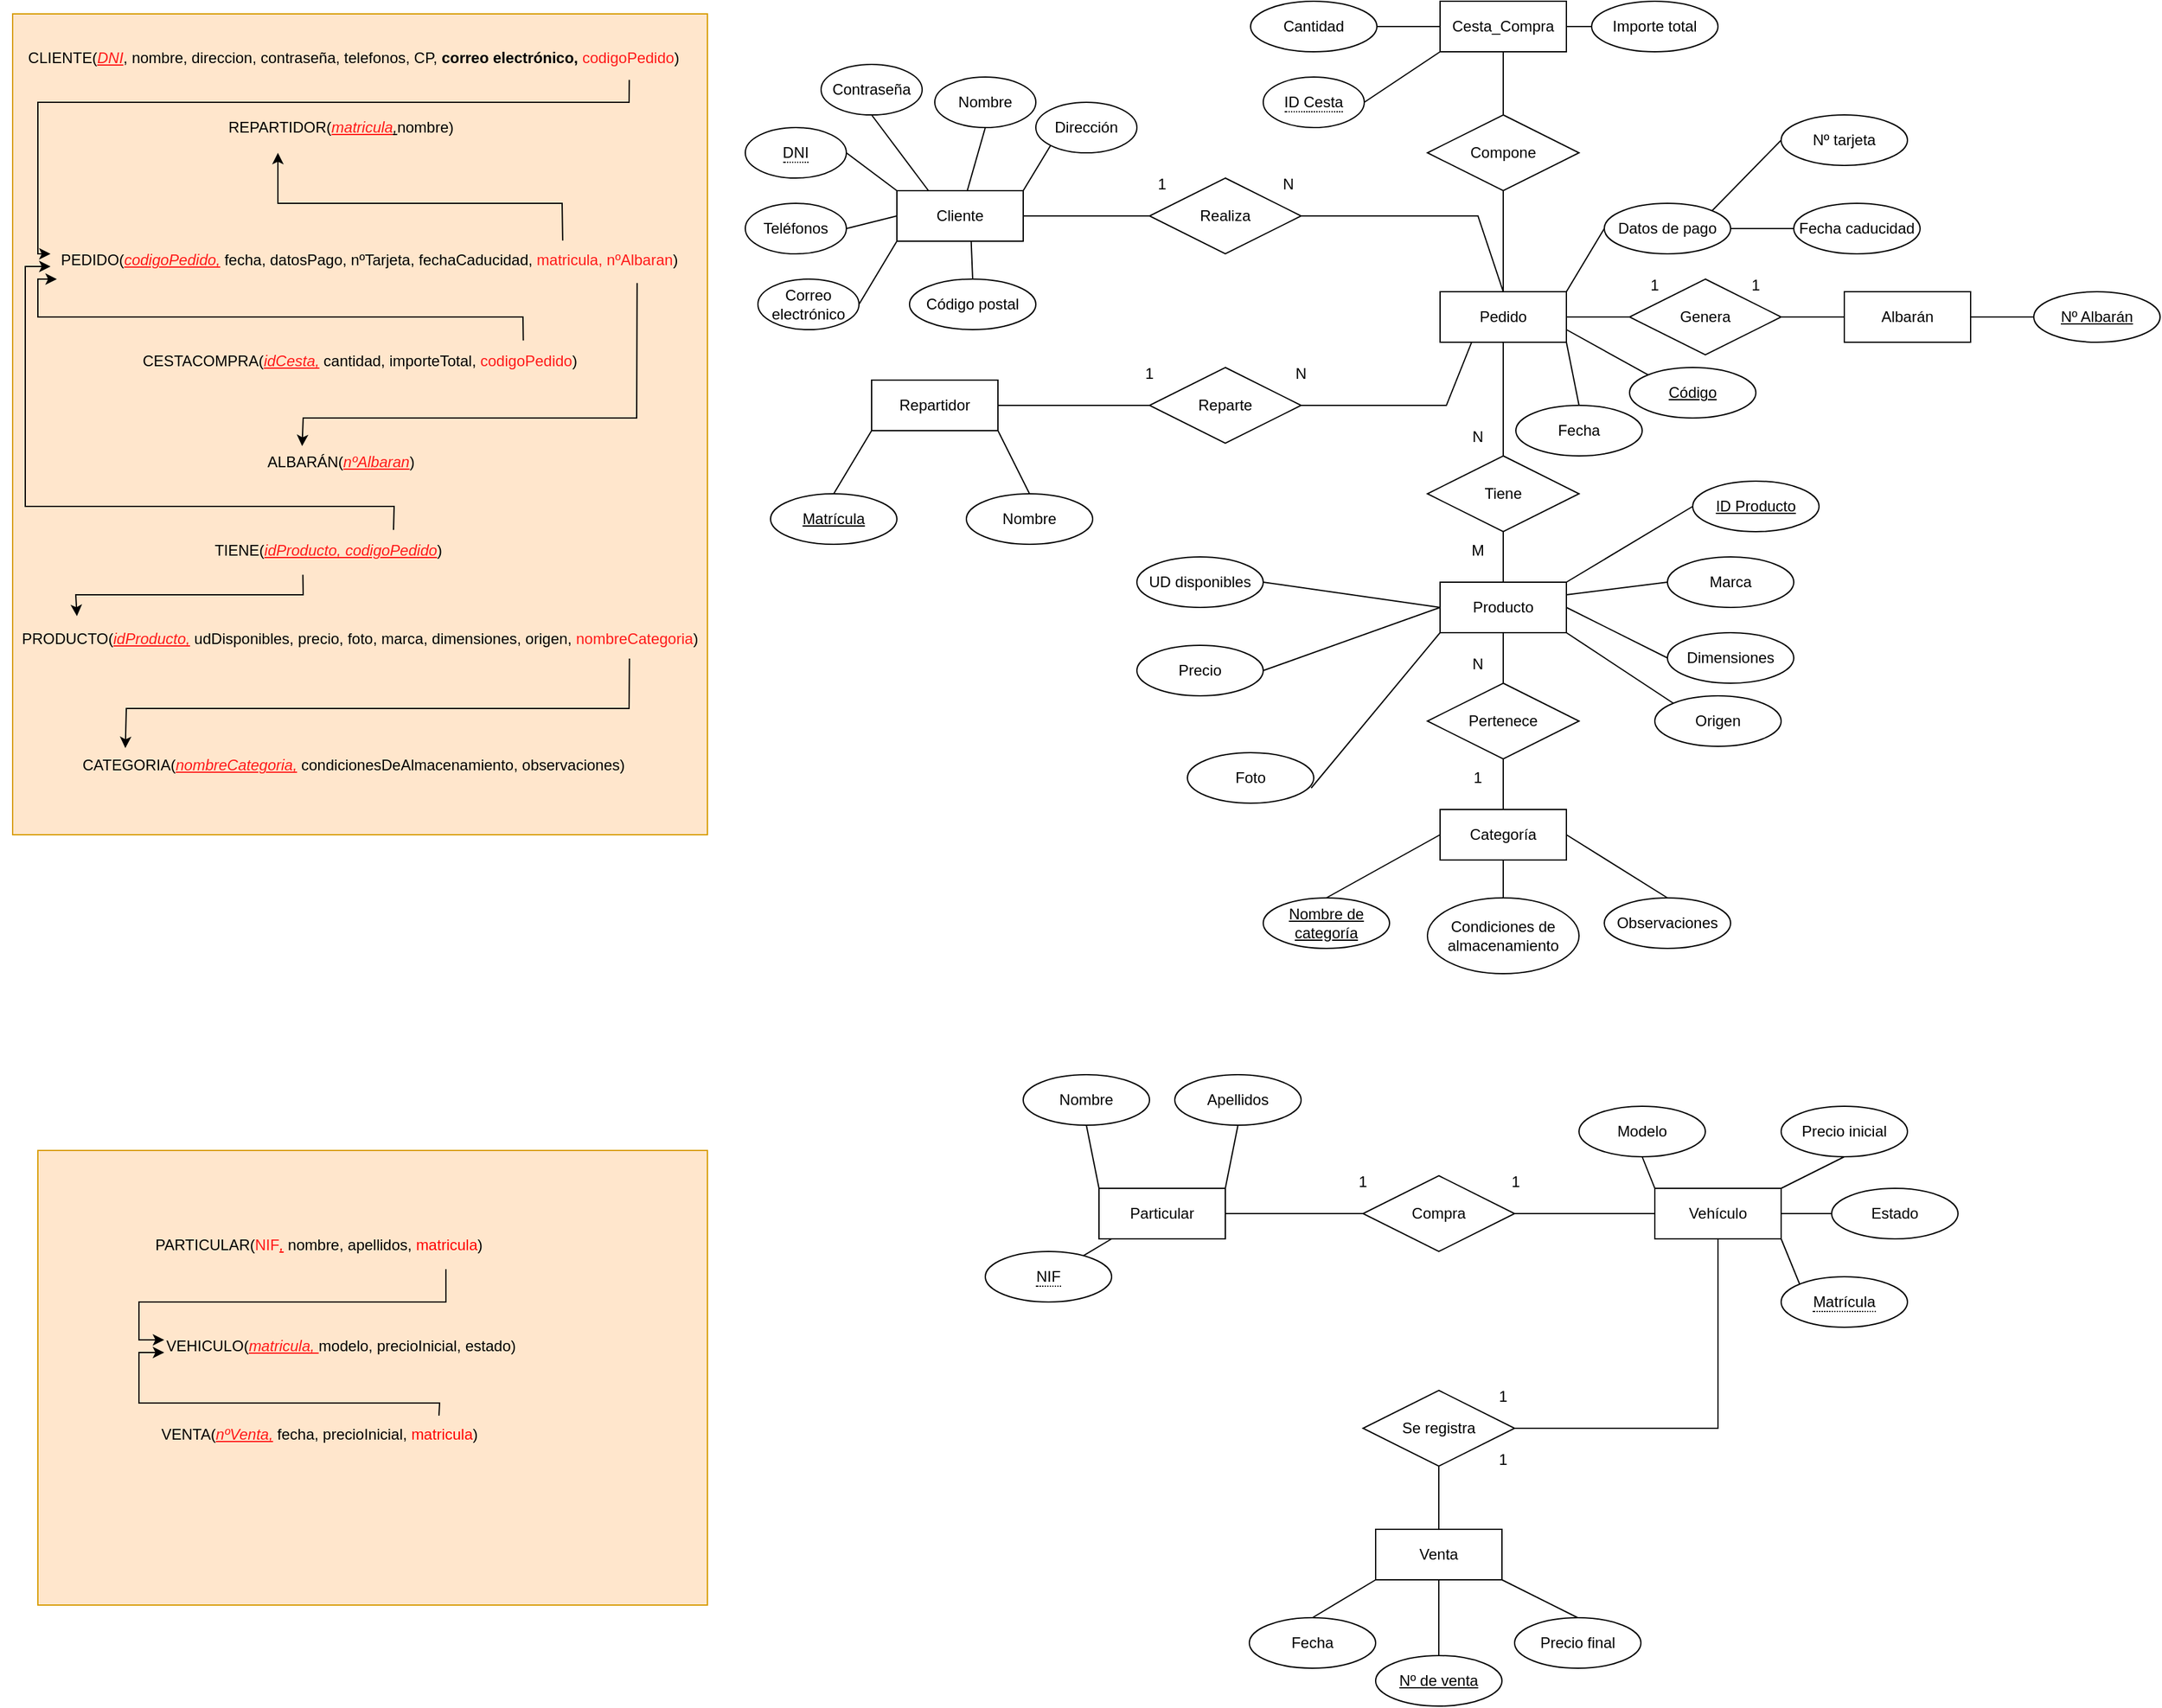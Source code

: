<mxfile version="22.1.2" type="device">
  <diagram name="Página-1" id="7usWD_eQFV6gSv72r84-">
    <mxGraphModel dx="2074" dy="1111" grid="1" gridSize="10" guides="1" tooltips="1" connect="1" arrows="1" fold="1" page="1" pageScale="1" pageWidth="827" pageHeight="1169" math="0" shadow="0">
      <root>
        <mxCell id="0" />
        <mxCell id="1" parent="0" />
        <mxCell id="N78fU7tPHUzp4ufX3KOT-1" value="" style="rounded=0;whiteSpace=wrap;html=1;fillColor=#ffe6cc;strokeColor=#d79b00;" parent="1" vertex="1">
          <mxGeometry x="30" y="20" width="550" height="650" as="geometry" />
        </mxCell>
        <mxCell id="N78fU7tPHUzp4ufX3KOT-2" value="CLIENTE(&lt;font color=&quot;#ff1919&quot;&gt;&lt;u&gt;&lt;i&gt;DNI&lt;/i&gt;&lt;/u&gt;&lt;/font&gt;, nombre, direccion, contraseña, telefonos, CP, &lt;b&gt;correo electrónico, &lt;/b&gt;&lt;font style=&quot;&quot; color=&quot;#ff1919&quot;&gt;codigoPedido&lt;/font&gt;)" style="text;html=1;strokeColor=none;fillColor=none;align=center;verticalAlign=middle;whiteSpace=wrap;rounded=0;" parent="1" vertex="1">
          <mxGeometry x="30" y="40" width="540" height="30" as="geometry" />
        </mxCell>
        <mxCell id="N78fU7tPHUzp4ufX3KOT-99" value="Cliente" style="whiteSpace=wrap;html=1;align=center;" parent="1" vertex="1">
          <mxGeometry x="730" y="160" width="100" height="40" as="geometry" />
        </mxCell>
        <mxCell id="N78fU7tPHUzp4ufX3KOT-100" value="Producto" style="whiteSpace=wrap;html=1;align=center;" parent="1" vertex="1">
          <mxGeometry x="1160" y="470" width="100" height="40" as="geometry" />
        </mxCell>
        <mxCell id="N78fU7tPHUzp4ufX3KOT-101" value="Categoría" style="whiteSpace=wrap;html=1;align=center;" parent="1" vertex="1">
          <mxGeometry x="1160" y="650" width="100" height="40" as="geometry" />
        </mxCell>
        <mxCell id="N78fU7tPHUzp4ufX3KOT-102" value="Pedido" style="whiteSpace=wrap;html=1;align=center;" parent="1" vertex="1">
          <mxGeometry x="1160" y="240" width="100" height="40" as="geometry" />
        </mxCell>
        <mxCell id="N78fU7tPHUzp4ufX3KOT-103" value="Repartidor" style="whiteSpace=wrap;html=1;align=center;" parent="1" vertex="1">
          <mxGeometry x="710" y="310" width="100" height="40" as="geometry" />
        </mxCell>
        <mxCell id="N78fU7tPHUzp4ufX3KOT-104" value="Albarán" style="whiteSpace=wrap;html=1;align=center;" parent="1" vertex="1">
          <mxGeometry x="1480" y="240" width="100" height="40" as="geometry" />
        </mxCell>
        <mxCell id="N78fU7tPHUzp4ufX3KOT-105" value="&lt;span style=&quot;border-bottom: 1px dotted&quot;&gt;DNI&lt;/span&gt;" style="ellipse;whiteSpace=wrap;html=1;align=center;" parent="1" vertex="1">
          <mxGeometry x="610" y="110" width="80" height="40" as="geometry" />
        </mxCell>
        <mxCell id="N78fU7tPHUzp4ufX3KOT-106" value="Nombre" style="ellipse;whiteSpace=wrap;html=1;align=center;" parent="1" vertex="1">
          <mxGeometry x="760" y="70" width="80" height="40" as="geometry" />
        </mxCell>
        <mxCell id="N78fU7tPHUzp4ufX3KOT-107" value="Dirección" style="ellipse;whiteSpace=wrap;html=1;align=center;" parent="1" vertex="1">
          <mxGeometry x="840" y="90" width="80" height="40" as="geometry" />
        </mxCell>
        <mxCell id="N78fU7tPHUzp4ufX3KOT-108" value="Teléfonos" style="ellipse;whiteSpace=wrap;html=1;align=center;" parent="1" vertex="1">
          <mxGeometry x="610" y="170" width="80" height="40" as="geometry" />
        </mxCell>
        <mxCell id="N78fU7tPHUzp4ufX3KOT-109" value="Correo electrónico" style="ellipse;whiteSpace=wrap;html=1;align=center;" parent="1" vertex="1">
          <mxGeometry x="620" y="230" width="80" height="40" as="geometry" />
        </mxCell>
        <mxCell id="N78fU7tPHUzp4ufX3KOT-110" value="Código postal" style="ellipse;whiteSpace=wrap;html=1;align=center;" parent="1" vertex="1">
          <mxGeometry x="740" y="230" width="100" height="40" as="geometry" />
        </mxCell>
        <mxCell id="N78fU7tPHUzp4ufX3KOT-111" value="Contraseña" style="ellipse;whiteSpace=wrap;html=1;align=center;" parent="1" vertex="1">
          <mxGeometry x="670" y="60" width="80" height="40" as="geometry" />
        </mxCell>
        <mxCell id="N78fU7tPHUzp4ufX3KOT-112" value="Realiza" style="shape=rhombus;perimeter=rhombusPerimeter;whiteSpace=wrap;html=1;align=center;" parent="1" vertex="1">
          <mxGeometry x="930" y="150" width="120" height="60" as="geometry" />
        </mxCell>
        <mxCell id="N78fU7tPHUzp4ufX3KOT-113" value="Tiene" style="shape=rhombus;perimeter=rhombusPerimeter;whiteSpace=wrap;html=1;align=center;" parent="1" vertex="1">
          <mxGeometry x="1150" y="370" width="120" height="60" as="geometry" />
        </mxCell>
        <mxCell id="N78fU7tPHUzp4ufX3KOT-114" value="Pertenece" style="shape=rhombus;perimeter=rhombusPerimeter;whiteSpace=wrap;html=1;align=center;" parent="1" vertex="1">
          <mxGeometry x="1150" y="550" width="120" height="60" as="geometry" />
        </mxCell>
        <mxCell id="N78fU7tPHUzp4ufX3KOT-115" value="Reparte" style="shape=rhombus;perimeter=rhombusPerimeter;whiteSpace=wrap;html=1;align=center;" parent="1" vertex="1">
          <mxGeometry x="930" y="300" width="120" height="60" as="geometry" />
        </mxCell>
        <mxCell id="N78fU7tPHUzp4ufX3KOT-116" value="Genera" style="shape=rhombus;perimeter=rhombusPerimeter;whiteSpace=wrap;html=1;align=center;" parent="1" vertex="1">
          <mxGeometry x="1310" y="230" width="120" height="60" as="geometry" />
        </mxCell>
        <mxCell id="N78fU7tPHUzp4ufX3KOT-117" value="" style="endArrow=none;html=1;rounded=0;entryX=1;entryY=0.5;entryDx=0;entryDy=0;exitX=0;exitY=0.5;exitDx=0;exitDy=0;" parent="1" source="N78fU7tPHUzp4ufX3KOT-112" target="N78fU7tPHUzp4ufX3KOT-99" edge="1">
          <mxGeometry width="50" height="50" relative="1" as="geometry">
            <mxPoint x="1150" y="370" as="sourcePoint" />
            <mxPoint x="1200" y="320" as="targetPoint" />
          </mxGeometry>
        </mxCell>
        <mxCell id="N78fU7tPHUzp4ufX3KOT-118" value="" style="endArrow=none;html=1;rounded=0;entryX=1;entryY=0.5;entryDx=0;entryDy=0;exitX=0.5;exitY=0;exitDx=0;exitDy=0;" parent="1" source="N78fU7tPHUzp4ufX3KOT-102" target="N78fU7tPHUzp4ufX3KOT-112" edge="1">
          <mxGeometry width="50" height="50" relative="1" as="geometry">
            <mxPoint x="1150" y="370" as="sourcePoint" />
            <mxPoint x="1200" y="320" as="targetPoint" />
            <Array as="points">
              <mxPoint x="1190" y="180" />
            </Array>
          </mxGeometry>
        </mxCell>
        <mxCell id="N78fU7tPHUzp4ufX3KOT-119" value="" style="endArrow=none;html=1;rounded=0;entryX=0.25;entryY=1;entryDx=0;entryDy=0;exitX=1;exitY=0.5;exitDx=0;exitDy=0;" parent="1" source="N78fU7tPHUzp4ufX3KOT-115" target="N78fU7tPHUzp4ufX3KOT-102" edge="1">
          <mxGeometry width="50" height="50" relative="1" as="geometry">
            <mxPoint x="1150" y="370" as="sourcePoint" />
            <mxPoint x="1200" y="320" as="targetPoint" />
            <Array as="points">
              <mxPoint x="1165" y="330" />
            </Array>
          </mxGeometry>
        </mxCell>
        <mxCell id="N78fU7tPHUzp4ufX3KOT-120" value="" style="endArrow=none;html=1;rounded=0;entryX=1;entryY=0.5;entryDx=0;entryDy=0;exitX=0;exitY=0.5;exitDx=0;exitDy=0;" parent="1" source="N78fU7tPHUzp4ufX3KOT-115" target="N78fU7tPHUzp4ufX3KOT-103" edge="1">
          <mxGeometry width="50" height="50" relative="1" as="geometry">
            <mxPoint x="1060" y="370" as="sourcePoint" />
            <mxPoint x="1110" y="320" as="targetPoint" />
          </mxGeometry>
        </mxCell>
        <mxCell id="N78fU7tPHUzp4ufX3KOT-121" value="" style="endArrow=none;html=1;rounded=0;exitX=0.5;exitY=0;exitDx=0;exitDy=0;" parent="1" source="N78fU7tPHUzp4ufX3KOT-113" edge="1">
          <mxGeometry width="50" height="50" relative="1" as="geometry">
            <mxPoint x="1060" y="370" as="sourcePoint" />
            <mxPoint x="1210" y="280" as="targetPoint" />
          </mxGeometry>
        </mxCell>
        <mxCell id="N78fU7tPHUzp4ufX3KOT-122" value="" style="endArrow=none;html=1;rounded=0;entryX=0.5;entryY=1;entryDx=0;entryDy=0;exitX=0.5;exitY=0;exitDx=0;exitDy=0;" parent="1" source="N78fU7tPHUzp4ufX3KOT-100" target="N78fU7tPHUzp4ufX3KOT-113" edge="1">
          <mxGeometry width="50" height="50" relative="1" as="geometry">
            <mxPoint x="1060" y="450" as="sourcePoint" />
            <mxPoint x="1110" y="400" as="targetPoint" />
          </mxGeometry>
        </mxCell>
        <mxCell id="N78fU7tPHUzp4ufX3KOT-123" value="" style="endArrow=none;html=1;rounded=0;entryX=0.5;entryY=1;entryDx=0;entryDy=0;exitX=0.5;exitY=0;exitDx=0;exitDy=0;" parent="1" source="N78fU7tPHUzp4ufX3KOT-114" target="N78fU7tPHUzp4ufX3KOT-100" edge="1">
          <mxGeometry width="50" height="50" relative="1" as="geometry">
            <mxPoint x="1060" y="450" as="sourcePoint" />
            <mxPoint x="1110" y="400" as="targetPoint" />
          </mxGeometry>
        </mxCell>
        <mxCell id="N78fU7tPHUzp4ufX3KOT-124" value="" style="endArrow=none;html=1;rounded=0;entryX=0.5;entryY=1;entryDx=0;entryDy=0;exitX=0.5;exitY=0;exitDx=0;exitDy=0;" parent="1" source="N78fU7tPHUzp4ufX3KOT-101" target="N78fU7tPHUzp4ufX3KOT-114" edge="1">
          <mxGeometry width="50" height="50" relative="1" as="geometry">
            <mxPoint x="1060" y="450" as="sourcePoint" />
            <mxPoint x="1110" y="400" as="targetPoint" />
          </mxGeometry>
        </mxCell>
        <mxCell id="N78fU7tPHUzp4ufX3KOT-125" value="" style="endArrow=none;html=1;rounded=0;entryX=1;entryY=0.5;entryDx=0;entryDy=0;exitX=0;exitY=0.5;exitDx=0;exitDy=0;" parent="1" source="N78fU7tPHUzp4ufX3KOT-116" target="N78fU7tPHUzp4ufX3KOT-102" edge="1">
          <mxGeometry width="50" height="50" relative="1" as="geometry">
            <mxPoint x="1060" y="370" as="sourcePoint" />
            <mxPoint x="1110" y="320" as="targetPoint" />
          </mxGeometry>
        </mxCell>
        <mxCell id="N78fU7tPHUzp4ufX3KOT-126" value="" style="endArrow=none;html=1;rounded=0;entryX=1;entryY=0.5;entryDx=0;entryDy=0;" parent="1" source="N78fU7tPHUzp4ufX3KOT-104" target="N78fU7tPHUzp4ufX3KOT-116" edge="1">
          <mxGeometry width="50" height="50" relative="1" as="geometry">
            <mxPoint x="1060" y="370" as="sourcePoint" />
            <mxPoint x="1110" y="320" as="targetPoint" />
          </mxGeometry>
        </mxCell>
        <mxCell id="N78fU7tPHUzp4ufX3KOT-127" value="" style="endArrow=none;html=1;rounded=0;entryX=0.5;entryY=1;entryDx=0;entryDy=0;exitX=0.25;exitY=0;exitDx=0;exitDy=0;" parent="1" source="N78fU7tPHUzp4ufX3KOT-99" target="N78fU7tPHUzp4ufX3KOT-111" edge="1">
          <mxGeometry width="50" height="50" relative="1" as="geometry">
            <mxPoint x="1060" y="290" as="sourcePoint" />
            <mxPoint x="1110" y="240" as="targetPoint" />
          </mxGeometry>
        </mxCell>
        <mxCell id="N78fU7tPHUzp4ufX3KOT-128" value="" style="endArrow=none;html=1;rounded=0;entryX=0.5;entryY=1;entryDx=0;entryDy=0;" parent="1" source="N78fU7tPHUzp4ufX3KOT-99" target="N78fU7tPHUzp4ufX3KOT-106" edge="1">
          <mxGeometry width="50" height="50" relative="1" as="geometry">
            <mxPoint x="1060" y="370" as="sourcePoint" />
            <mxPoint x="1110" y="320" as="targetPoint" />
          </mxGeometry>
        </mxCell>
        <mxCell id="N78fU7tPHUzp4ufX3KOT-129" value="" style="endArrow=none;html=1;rounded=0;entryX=0;entryY=1;entryDx=0;entryDy=0;exitX=1;exitY=0;exitDx=0;exitDy=0;" parent="1" source="N78fU7tPHUzp4ufX3KOT-99" target="N78fU7tPHUzp4ufX3KOT-107" edge="1">
          <mxGeometry width="50" height="50" relative="1" as="geometry">
            <mxPoint x="1060" y="370" as="sourcePoint" />
            <mxPoint x="1110" y="320" as="targetPoint" />
          </mxGeometry>
        </mxCell>
        <mxCell id="N78fU7tPHUzp4ufX3KOT-130" value="" style="endArrow=none;html=1;rounded=0;entryX=1;entryY=0.5;entryDx=0;entryDy=0;exitX=0;exitY=0;exitDx=0;exitDy=0;" parent="1" source="N78fU7tPHUzp4ufX3KOT-99" target="N78fU7tPHUzp4ufX3KOT-105" edge="1">
          <mxGeometry width="50" height="50" relative="1" as="geometry">
            <mxPoint x="1060" y="370" as="sourcePoint" />
            <mxPoint x="1110" y="320" as="targetPoint" />
          </mxGeometry>
        </mxCell>
        <mxCell id="N78fU7tPHUzp4ufX3KOT-131" value="" style="endArrow=none;html=1;rounded=0;entryX=1;entryY=0.5;entryDx=0;entryDy=0;exitX=0;exitY=0.5;exitDx=0;exitDy=0;" parent="1" source="N78fU7tPHUzp4ufX3KOT-99" target="N78fU7tPHUzp4ufX3KOT-108" edge="1">
          <mxGeometry width="50" height="50" relative="1" as="geometry">
            <mxPoint x="1060" y="370" as="sourcePoint" />
            <mxPoint x="1110" y="320" as="targetPoint" />
          </mxGeometry>
        </mxCell>
        <mxCell id="N78fU7tPHUzp4ufX3KOT-132" value="" style="endArrow=none;html=1;rounded=0;entryX=1;entryY=0.5;entryDx=0;entryDy=0;exitX=0;exitY=1;exitDx=0;exitDy=0;" parent="1" source="N78fU7tPHUzp4ufX3KOT-99" target="N78fU7tPHUzp4ufX3KOT-109" edge="1">
          <mxGeometry width="50" height="50" relative="1" as="geometry">
            <mxPoint x="1060" y="370" as="sourcePoint" />
            <mxPoint x="1110" y="320" as="targetPoint" />
          </mxGeometry>
        </mxCell>
        <mxCell id="N78fU7tPHUzp4ufX3KOT-133" value="" style="endArrow=none;html=1;rounded=0;entryX=0.588;entryY=0.99;entryDx=0;entryDy=0;entryPerimeter=0;exitX=0.5;exitY=0;exitDx=0;exitDy=0;" parent="1" source="N78fU7tPHUzp4ufX3KOT-110" target="N78fU7tPHUzp4ufX3KOT-99" edge="1">
          <mxGeometry width="50" height="50" relative="1" as="geometry">
            <mxPoint x="1060" y="370" as="sourcePoint" />
            <mxPoint x="1110" y="320" as="targetPoint" />
          </mxGeometry>
        </mxCell>
        <mxCell id="N78fU7tPHUzp4ufX3KOT-134" value="Nombre de categoría" style="ellipse;whiteSpace=wrap;html=1;align=center;fontStyle=4;" parent="1" vertex="1">
          <mxGeometry x="1020" y="720" width="100" height="40" as="geometry" />
        </mxCell>
        <mxCell id="N78fU7tPHUzp4ufX3KOT-135" value="Condiciones de almacenamiento" style="ellipse;whiteSpace=wrap;html=1;align=center;" parent="1" vertex="1">
          <mxGeometry x="1150" y="720" width="120" height="60" as="geometry" />
        </mxCell>
        <mxCell id="N78fU7tPHUzp4ufX3KOT-136" value="Observaciones" style="ellipse;whiteSpace=wrap;html=1;align=center;" parent="1" vertex="1">
          <mxGeometry x="1290" y="720" width="100" height="40" as="geometry" />
        </mxCell>
        <mxCell id="N78fU7tPHUzp4ufX3KOT-137" value="ID Producto" style="ellipse;whiteSpace=wrap;html=1;align=center;fontStyle=4;" parent="1" vertex="1">
          <mxGeometry x="1360" y="390" width="100" height="40" as="geometry" />
        </mxCell>
        <mxCell id="N78fU7tPHUzp4ufX3KOT-138" value="Marca" style="ellipse;whiteSpace=wrap;html=1;align=center;" parent="1" vertex="1">
          <mxGeometry x="1340" y="450" width="100" height="40" as="geometry" />
        </mxCell>
        <mxCell id="N78fU7tPHUzp4ufX3KOT-139" value="UD disponibles" style="ellipse;whiteSpace=wrap;html=1;align=center;" parent="1" vertex="1">
          <mxGeometry x="920" y="450" width="100" height="40" as="geometry" />
        </mxCell>
        <mxCell id="N78fU7tPHUzp4ufX3KOT-140" value="Foto" style="ellipse;whiteSpace=wrap;html=1;align=center;" parent="1" vertex="1">
          <mxGeometry x="960" y="605" width="100" height="40" as="geometry" />
        </mxCell>
        <mxCell id="N78fU7tPHUzp4ufX3KOT-141" value="Precio" style="ellipse;whiteSpace=wrap;html=1;align=center;" parent="1" vertex="1">
          <mxGeometry x="920" y="520" width="100" height="40" as="geometry" />
        </mxCell>
        <mxCell id="N78fU7tPHUzp4ufX3KOT-142" value="Dimensiones" style="ellipse;whiteSpace=wrap;html=1;align=center;" parent="1" vertex="1">
          <mxGeometry x="1340" y="510" width="100" height="40" as="geometry" />
        </mxCell>
        <mxCell id="N78fU7tPHUzp4ufX3KOT-143" value="Origen" style="ellipse;whiteSpace=wrap;html=1;align=center;" parent="1" vertex="1">
          <mxGeometry x="1330" y="560" width="100" height="40" as="geometry" />
        </mxCell>
        <mxCell id="N78fU7tPHUzp4ufX3KOT-144" value="" style="endArrow=none;html=1;rounded=0;entryX=1;entryY=0.5;entryDx=0;entryDy=0;exitX=0;exitY=0.5;exitDx=0;exitDy=0;" parent="1" source="N78fU7tPHUzp4ufX3KOT-100" target="N78fU7tPHUzp4ufX3KOT-139" edge="1">
          <mxGeometry width="50" height="50" relative="1" as="geometry">
            <mxPoint x="1060" y="490" as="sourcePoint" />
            <mxPoint x="1110" y="440" as="targetPoint" />
          </mxGeometry>
        </mxCell>
        <mxCell id="N78fU7tPHUzp4ufX3KOT-145" value="" style="endArrow=none;html=1;rounded=0;entryX=1;entryY=0.5;entryDx=0;entryDy=0;exitX=0;exitY=0.5;exitDx=0;exitDy=0;" parent="1" source="N78fU7tPHUzp4ufX3KOT-100" target="N78fU7tPHUzp4ufX3KOT-141" edge="1">
          <mxGeometry width="50" height="50" relative="1" as="geometry">
            <mxPoint x="1060" y="490" as="sourcePoint" />
            <mxPoint x="1110" y="440" as="targetPoint" />
          </mxGeometry>
        </mxCell>
        <mxCell id="N78fU7tPHUzp4ufX3KOT-146" value="" style="endArrow=none;html=1;rounded=0;entryX=0.98;entryY=0.7;entryDx=0;entryDy=0;entryPerimeter=0;exitX=0;exitY=1;exitDx=0;exitDy=0;" parent="1" source="N78fU7tPHUzp4ufX3KOT-100" target="N78fU7tPHUzp4ufX3KOT-140" edge="1">
          <mxGeometry width="50" height="50" relative="1" as="geometry">
            <mxPoint x="1060" y="490" as="sourcePoint" />
            <mxPoint x="1110" y="440" as="targetPoint" />
          </mxGeometry>
        </mxCell>
        <mxCell id="N78fU7tPHUzp4ufX3KOT-147" value="" style="endArrow=none;html=1;rounded=0;entryX=0;entryY=0.5;entryDx=0;entryDy=0;exitX=1;exitY=0;exitDx=0;exitDy=0;" parent="1" source="N78fU7tPHUzp4ufX3KOT-100" target="N78fU7tPHUzp4ufX3KOT-137" edge="1">
          <mxGeometry width="50" height="50" relative="1" as="geometry">
            <mxPoint x="1060" y="490" as="sourcePoint" />
            <mxPoint x="1110" y="440" as="targetPoint" />
          </mxGeometry>
        </mxCell>
        <mxCell id="N78fU7tPHUzp4ufX3KOT-148" value="" style="endArrow=none;html=1;rounded=0;entryX=0;entryY=0.5;entryDx=0;entryDy=0;exitX=1;exitY=0.25;exitDx=0;exitDy=0;" parent="1" source="N78fU7tPHUzp4ufX3KOT-100" target="N78fU7tPHUzp4ufX3KOT-138" edge="1">
          <mxGeometry width="50" height="50" relative="1" as="geometry">
            <mxPoint x="1060" y="490" as="sourcePoint" />
            <mxPoint x="1110" y="440" as="targetPoint" />
          </mxGeometry>
        </mxCell>
        <mxCell id="N78fU7tPHUzp4ufX3KOT-149" value="" style="endArrow=none;html=1;rounded=0;entryX=0;entryY=0.5;entryDx=0;entryDy=0;exitX=1;exitY=0.5;exitDx=0;exitDy=0;" parent="1" source="N78fU7tPHUzp4ufX3KOT-100" target="N78fU7tPHUzp4ufX3KOT-142" edge="1">
          <mxGeometry width="50" height="50" relative="1" as="geometry">
            <mxPoint x="1060" y="490" as="sourcePoint" />
            <mxPoint x="1110" y="440" as="targetPoint" />
          </mxGeometry>
        </mxCell>
        <mxCell id="N78fU7tPHUzp4ufX3KOT-150" value="" style="endArrow=none;html=1;rounded=0;entryX=0;entryY=0;entryDx=0;entryDy=0;exitX=1;exitY=1;exitDx=0;exitDy=0;" parent="1" source="N78fU7tPHUzp4ufX3KOT-100" target="N78fU7tPHUzp4ufX3KOT-143" edge="1">
          <mxGeometry width="50" height="50" relative="1" as="geometry">
            <mxPoint x="1060" y="490" as="sourcePoint" />
            <mxPoint x="1110" y="440" as="targetPoint" />
          </mxGeometry>
        </mxCell>
        <mxCell id="N78fU7tPHUzp4ufX3KOT-151" value="" style="endArrow=none;html=1;rounded=0;entryX=0;entryY=0.5;entryDx=0;entryDy=0;exitX=0.5;exitY=0;exitDx=0;exitDy=0;" parent="1" source="N78fU7tPHUzp4ufX3KOT-134" target="N78fU7tPHUzp4ufX3KOT-101" edge="1">
          <mxGeometry width="50" height="50" relative="1" as="geometry">
            <mxPoint x="1060" y="490" as="sourcePoint" />
            <mxPoint x="1110" y="440" as="targetPoint" />
          </mxGeometry>
        </mxCell>
        <mxCell id="N78fU7tPHUzp4ufX3KOT-152" value="" style="endArrow=none;html=1;rounded=0;entryX=0.5;entryY=1;entryDx=0;entryDy=0;" parent="1" source="N78fU7tPHUzp4ufX3KOT-135" target="N78fU7tPHUzp4ufX3KOT-101" edge="1">
          <mxGeometry width="50" height="50" relative="1" as="geometry">
            <mxPoint x="1060" y="490" as="sourcePoint" />
            <mxPoint x="1110" y="440" as="targetPoint" />
          </mxGeometry>
        </mxCell>
        <mxCell id="N78fU7tPHUzp4ufX3KOT-153" value="" style="endArrow=none;html=1;rounded=0;entryX=1;entryY=0.5;entryDx=0;entryDy=0;exitX=0.5;exitY=0;exitDx=0;exitDy=0;" parent="1" source="N78fU7tPHUzp4ufX3KOT-136" target="N78fU7tPHUzp4ufX3KOT-101" edge="1">
          <mxGeometry width="50" height="50" relative="1" as="geometry">
            <mxPoint x="1060" y="490" as="sourcePoint" />
            <mxPoint x="1110" y="440" as="targetPoint" />
          </mxGeometry>
        </mxCell>
        <mxCell id="N78fU7tPHUzp4ufX3KOT-154" value="Fecha" style="ellipse;whiteSpace=wrap;html=1;align=center;" parent="1" vertex="1">
          <mxGeometry x="1220" y="330" width="100" height="40" as="geometry" />
        </mxCell>
        <mxCell id="N78fU7tPHUzp4ufX3KOT-155" value="Nº tarjeta" style="ellipse;whiteSpace=wrap;html=1;align=center;" parent="1" vertex="1">
          <mxGeometry x="1430" y="100" width="100" height="40" as="geometry" />
        </mxCell>
        <mxCell id="N78fU7tPHUzp4ufX3KOT-156" value="Datos de pago" style="ellipse;whiteSpace=wrap;html=1;align=center;" parent="1" vertex="1">
          <mxGeometry x="1290" y="170" width="100" height="40" as="geometry" />
        </mxCell>
        <mxCell id="N78fU7tPHUzp4ufX3KOT-157" value="Fecha caducidad" style="ellipse;whiteSpace=wrap;html=1;align=center;" parent="1" vertex="1">
          <mxGeometry x="1440" y="170" width="100" height="40" as="geometry" />
        </mxCell>
        <mxCell id="N78fU7tPHUzp4ufX3KOT-158" value="" style="endArrow=none;html=1;rounded=0;entryX=1;entryY=0;entryDx=0;entryDy=0;exitX=0;exitY=0.5;exitDx=0;exitDy=0;" parent="1" source="N78fU7tPHUzp4ufX3KOT-156" target="N78fU7tPHUzp4ufX3KOT-102" edge="1">
          <mxGeometry width="50" height="50" relative="1" as="geometry">
            <mxPoint x="1060" y="490" as="sourcePoint" />
            <mxPoint x="1110" y="440" as="targetPoint" />
          </mxGeometry>
        </mxCell>
        <mxCell id="N78fU7tPHUzp4ufX3KOT-159" value="" style="endArrow=none;html=1;rounded=0;entryX=1;entryY=0;entryDx=0;entryDy=0;exitX=0;exitY=0.5;exitDx=0;exitDy=0;" parent="1" source="N78fU7tPHUzp4ufX3KOT-155" target="N78fU7tPHUzp4ufX3KOT-156" edge="1">
          <mxGeometry width="50" height="50" relative="1" as="geometry">
            <mxPoint x="1060" y="490" as="sourcePoint" />
            <mxPoint x="1110" y="440" as="targetPoint" />
          </mxGeometry>
        </mxCell>
        <mxCell id="N78fU7tPHUzp4ufX3KOT-160" value="" style="endArrow=none;html=1;rounded=0;entryX=1;entryY=0.5;entryDx=0;entryDy=0;exitX=0;exitY=0.5;exitDx=0;exitDy=0;" parent="1" source="N78fU7tPHUzp4ufX3KOT-157" target="N78fU7tPHUzp4ufX3KOT-156" edge="1">
          <mxGeometry width="50" height="50" relative="1" as="geometry">
            <mxPoint x="1060" y="490" as="sourcePoint" />
            <mxPoint x="1110" y="440" as="targetPoint" />
          </mxGeometry>
        </mxCell>
        <mxCell id="N78fU7tPHUzp4ufX3KOT-161" value="" style="endArrow=none;html=1;rounded=0;entryX=1;entryY=1;entryDx=0;entryDy=0;exitX=0.5;exitY=0;exitDx=0;exitDy=0;" parent="1" source="N78fU7tPHUzp4ufX3KOT-154" target="N78fU7tPHUzp4ufX3KOT-102" edge="1">
          <mxGeometry width="50" height="50" relative="1" as="geometry">
            <mxPoint x="1060" y="490" as="sourcePoint" />
            <mxPoint x="1110" y="440" as="targetPoint" />
          </mxGeometry>
        </mxCell>
        <mxCell id="N78fU7tPHUzp4ufX3KOT-162" value="Código" style="ellipse;whiteSpace=wrap;html=1;align=center;fontStyle=4;" parent="1" vertex="1">
          <mxGeometry x="1310" y="300" width="100" height="40" as="geometry" />
        </mxCell>
        <mxCell id="N78fU7tPHUzp4ufX3KOT-163" value="" style="endArrow=none;html=1;rounded=0;exitX=0;exitY=0;exitDx=0;exitDy=0;entryX=1;entryY=0.75;entryDx=0;entryDy=0;" parent="1" source="N78fU7tPHUzp4ufX3KOT-162" target="N78fU7tPHUzp4ufX3KOT-102" edge="1">
          <mxGeometry width="50" height="50" relative="1" as="geometry">
            <mxPoint x="1060" y="490" as="sourcePoint" />
            <mxPoint x="1190" y="230" as="targetPoint" />
          </mxGeometry>
        </mxCell>
        <mxCell id="N78fU7tPHUzp4ufX3KOT-164" value="Nº Albarán" style="ellipse;whiteSpace=wrap;html=1;align=center;fontStyle=4;" parent="1" vertex="1">
          <mxGeometry x="1630" y="240" width="100" height="40" as="geometry" />
        </mxCell>
        <mxCell id="N78fU7tPHUzp4ufX3KOT-165" value="" style="endArrow=none;html=1;rounded=0;entryX=1;entryY=0.5;entryDx=0;entryDy=0;exitX=0;exitY=0.5;exitDx=0;exitDy=0;" parent="1" source="N78fU7tPHUzp4ufX3KOT-164" target="N78fU7tPHUzp4ufX3KOT-104" edge="1">
          <mxGeometry width="50" height="50" relative="1" as="geometry">
            <mxPoint x="1060" y="490" as="sourcePoint" />
            <mxPoint x="1110" y="440" as="targetPoint" />
          </mxGeometry>
        </mxCell>
        <mxCell id="N78fU7tPHUzp4ufX3KOT-166" value="Matrícula" style="ellipse;whiteSpace=wrap;html=1;align=center;fontStyle=4;" parent="1" vertex="1">
          <mxGeometry x="630" y="400" width="100" height="40" as="geometry" />
        </mxCell>
        <mxCell id="N78fU7tPHUzp4ufX3KOT-167" value="Nombre" style="ellipse;whiteSpace=wrap;html=1;align=center;" parent="1" vertex="1">
          <mxGeometry x="785" y="400" width="100" height="40" as="geometry" />
        </mxCell>
        <mxCell id="N78fU7tPHUzp4ufX3KOT-168" value="" style="endArrow=none;html=1;rounded=0;entryX=0;entryY=1;entryDx=0;entryDy=0;exitX=0.5;exitY=0;exitDx=0;exitDy=0;" parent="1" source="N78fU7tPHUzp4ufX3KOT-166" target="N78fU7tPHUzp4ufX3KOT-103" edge="1">
          <mxGeometry width="50" height="50" relative="1" as="geometry">
            <mxPoint x="1060" y="490" as="sourcePoint" />
            <mxPoint x="1110" y="440" as="targetPoint" />
          </mxGeometry>
        </mxCell>
        <mxCell id="N78fU7tPHUzp4ufX3KOT-169" value="" style="endArrow=none;html=1;rounded=0;entryX=1;entryY=1;entryDx=0;entryDy=0;exitX=0.5;exitY=0;exitDx=0;exitDy=0;" parent="1" source="N78fU7tPHUzp4ufX3KOT-167" target="N78fU7tPHUzp4ufX3KOT-103" edge="1">
          <mxGeometry width="50" height="50" relative="1" as="geometry">
            <mxPoint x="1060" y="490" as="sourcePoint" />
            <mxPoint x="1110" y="440" as="targetPoint" />
          </mxGeometry>
        </mxCell>
        <mxCell id="N78fU7tPHUzp4ufX3KOT-170" value="1" style="text;html=1;strokeColor=none;fillColor=none;align=center;verticalAlign=middle;whiteSpace=wrap;rounded=0;" parent="1" vertex="1">
          <mxGeometry x="910" y="140" width="60" height="30" as="geometry" />
        </mxCell>
        <mxCell id="N78fU7tPHUzp4ufX3KOT-171" value="N" style="text;html=1;strokeColor=none;fillColor=none;align=center;verticalAlign=middle;whiteSpace=wrap;rounded=0;" parent="1" vertex="1">
          <mxGeometry x="1010" y="140" width="60" height="30" as="geometry" />
        </mxCell>
        <mxCell id="N78fU7tPHUzp4ufX3KOT-172" value="1" style="text;html=1;strokeColor=none;fillColor=none;align=center;verticalAlign=middle;whiteSpace=wrap;rounded=0;" parent="1" vertex="1">
          <mxGeometry x="900" y="290" width="60" height="30" as="geometry" />
        </mxCell>
        <mxCell id="N78fU7tPHUzp4ufX3KOT-173" value="N" style="text;html=1;strokeColor=none;fillColor=none;align=center;verticalAlign=middle;whiteSpace=wrap;rounded=0;" parent="1" vertex="1">
          <mxGeometry x="1020" y="290" width="60" height="30" as="geometry" />
        </mxCell>
        <mxCell id="N78fU7tPHUzp4ufX3KOT-174" value="N" style="text;html=1;strokeColor=none;fillColor=none;align=center;verticalAlign=middle;whiteSpace=wrap;rounded=0;" parent="1" vertex="1">
          <mxGeometry x="1160" y="340" width="60" height="30" as="geometry" />
        </mxCell>
        <mxCell id="N78fU7tPHUzp4ufX3KOT-175" value="M" style="text;html=1;strokeColor=none;fillColor=none;align=center;verticalAlign=middle;whiteSpace=wrap;rounded=0;" parent="1" vertex="1">
          <mxGeometry x="1160" y="430" width="60" height="30" as="geometry" />
        </mxCell>
        <mxCell id="N78fU7tPHUzp4ufX3KOT-176" value="1" style="text;html=1;strokeColor=none;fillColor=none;align=center;verticalAlign=middle;whiteSpace=wrap;rounded=0;" parent="1" vertex="1">
          <mxGeometry x="1160" y="610" width="60" height="30" as="geometry" />
        </mxCell>
        <mxCell id="N78fU7tPHUzp4ufX3KOT-177" value="N" style="text;html=1;strokeColor=none;fillColor=none;align=center;verticalAlign=middle;whiteSpace=wrap;rounded=0;" parent="1" vertex="1">
          <mxGeometry x="1160" y="520" width="60" height="30" as="geometry" />
        </mxCell>
        <mxCell id="N78fU7tPHUzp4ufX3KOT-178" value="1" style="text;html=1;strokeColor=none;fillColor=none;align=center;verticalAlign=middle;whiteSpace=wrap;rounded=0;" parent="1" vertex="1">
          <mxGeometry x="1300" y="220" width="60" height="30" as="geometry" />
        </mxCell>
        <mxCell id="N78fU7tPHUzp4ufX3KOT-179" value="1" style="text;html=1;strokeColor=none;fillColor=none;align=center;verticalAlign=middle;whiteSpace=wrap;rounded=0;" parent="1" vertex="1">
          <mxGeometry x="1380" y="220" width="60" height="30" as="geometry" />
        </mxCell>
        <mxCell id="N78fU7tPHUzp4ufX3KOT-180" value="" style="endArrow=none;html=1;rounded=0;" parent="1" source="N78fU7tPHUzp4ufX3KOT-102" edge="1">
          <mxGeometry width="50" height="50" relative="1" as="geometry">
            <mxPoint x="1220" y="200" as="sourcePoint" />
            <mxPoint x="1210" y="160" as="targetPoint" />
          </mxGeometry>
        </mxCell>
        <mxCell id="N78fU7tPHUzp4ufX3KOT-181" value="Compone" style="shape=rhombus;perimeter=rhombusPerimeter;whiteSpace=wrap;html=1;align=center;" parent="1" vertex="1">
          <mxGeometry x="1150" y="100" width="120" height="60" as="geometry" />
        </mxCell>
        <mxCell id="N78fU7tPHUzp4ufX3KOT-182" value="Cesta_Compra" style="whiteSpace=wrap;html=1;align=center;" parent="1" vertex="1">
          <mxGeometry x="1160" y="10" width="100" height="40" as="geometry" />
        </mxCell>
        <mxCell id="N78fU7tPHUzp4ufX3KOT-183" value="" style="endArrow=none;html=1;rounded=0;" parent="1" target="N78fU7tPHUzp4ufX3KOT-182" edge="1">
          <mxGeometry width="50" height="50" relative="1" as="geometry">
            <mxPoint x="1210" y="100" as="sourcePoint" />
            <mxPoint x="1209" y="60" as="targetPoint" />
          </mxGeometry>
        </mxCell>
        <mxCell id="N78fU7tPHUzp4ufX3KOT-184" value="Cantidad" style="ellipse;whiteSpace=wrap;html=1;align=center;" parent="1" vertex="1">
          <mxGeometry x="1010" y="10" width="100" height="40" as="geometry" />
        </mxCell>
        <mxCell id="N78fU7tPHUzp4ufX3KOT-185" value="Importe total" style="ellipse;whiteSpace=wrap;html=1;align=center;" parent="1" vertex="1">
          <mxGeometry x="1280" y="10" width="100" height="40" as="geometry" />
        </mxCell>
        <mxCell id="N78fU7tPHUzp4ufX3KOT-186" value="&lt;span style=&quot;border-bottom: 1px dotted&quot;&gt;ID Cesta&lt;/span&gt;" style="ellipse;whiteSpace=wrap;html=1;align=center;" parent="1" vertex="1">
          <mxGeometry x="1020" y="70" width="80" height="40" as="geometry" />
        </mxCell>
        <mxCell id="N78fU7tPHUzp4ufX3KOT-187" value="" style="endArrow=none;html=1;rounded=0;entryX=0;entryY=0.5;entryDx=0;entryDy=0;exitX=1;exitY=0.5;exitDx=0;exitDy=0;" parent="1" source="N78fU7tPHUzp4ufX3KOT-184" target="N78fU7tPHUzp4ufX3KOT-182" edge="1">
          <mxGeometry width="50" height="50" relative="1" as="geometry">
            <mxPoint x="1060" y="330" as="sourcePoint" />
            <mxPoint x="1110" y="280" as="targetPoint" />
          </mxGeometry>
        </mxCell>
        <mxCell id="N78fU7tPHUzp4ufX3KOT-188" value="" style="endArrow=none;html=1;rounded=0;entryX=0;entryY=1;entryDx=0;entryDy=0;exitX=1;exitY=0.5;exitDx=0;exitDy=0;" parent="1" source="N78fU7tPHUzp4ufX3KOT-186" target="N78fU7tPHUzp4ufX3KOT-182" edge="1">
          <mxGeometry width="50" height="50" relative="1" as="geometry">
            <mxPoint x="1060" y="330" as="sourcePoint" />
            <mxPoint x="1110" y="280" as="targetPoint" />
          </mxGeometry>
        </mxCell>
        <mxCell id="N78fU7tPHUzp4ufX3KOT-189" value="" style="endArrow=none;html=1;rounded=0;entryX=0;entryY=0.5;entryDx=0;entryDy=0;exitX=1;exitY=0.5;exitDx=0;exitDy=0;" parent="1" source="N78fU7tPHUzp4ufX3KOT-182" target="N78fU7tPHUzp4ufX3KOT-185" edge="1">
          <mxGeometry width="50" height="50" relative="1" as="geometry">
            <mxPoint x="1060" y="330" as="sourcePoint" />
            <mxPoint x="1110" y="280" as="targetPoint" />
          </mxGeometry>
        </mxCell>
        <mxCell id="N78fU7tPHUzp4ufX3KOT-190" value="PEDIDO(&lt;font style=&quot;font-style: italic; text-decoration-line: underline;&quot; color=&quot;#ff1919&quot;&gt;codigoPedido,&lt;/font&gt; fecha, datosPago, nºTarjeta, fechaCaducidad, &lt;font color=&quot;#ff1919&quot;&gt;matricula, nºAlbaran&lt;/font&gt;)" style="text;html=1;strokeColor=none;fillColor=none;align=center;verticalAlign=middle;whiteSpace=wrap;rounded=0;" parent="1" vertex="1">
          <mxGeometry x="65" y="200" width="495" height="30" as="geometry" />
        </mxCell>
        <mxCell id="N78fU7tPHUzp4ufX3KOT-191" value="REPARTIDOR(&lt;font style=&quot;font-style: italic;&quot; color=&quot;#ff1919&quot;&gt;&lt;u&gt;matricula&lt;/u&gt;&lt;/font&gt;&lt;u style=&quot;font-style: italic;&quot;&gt;,&lt;/u&gt;nombre)" style="text;html=1;strokeColor=none;fillColor=none;align=center;verticalAlign=middle;whiteSpace=wrap;rounded=0;" parent="1" vertex="1">
          <mxGeometry x="20" y="95" width="540" height="30" as="geometry" />
        </mxCell>
        <mxCell id="N78fU7tPHUzp4ufX3KOT-192" value="CESTACOMPRA(&lt;font color=&quot;#ff1919&quot;&gt;&lt;u&gt;&lt;i&gt;idCesta&lt;/i&gt;&lt;/u&gt;&lt;/font&gt;&lt;font style=&quot;font-style: italic; text-decoration-line: underline;&quot; color=&quot;#ff1919&quot;&gt;,&lt;/font&gt;&amp;nbsp;cantidad, importeTotal, &lt;font color=&quot;#ff1919&quot;&gt;codigoPedido&lt;/font&gt;)" style="text;html=1;strokeColor=none;fillColor=none;align=center;verticalAlign=middle;whiteSpace=wrap;rounded=0;" parent="1" vertex="1">
          <mxGeometry x="75" y="280" width="460" height="30" as="geometry" />
        </mxCell>
        <mxCell id="N78fU7tPHUzp4ufX3KOT-193" value="ALBARÁN(&lt;font color=&quot;#ff1919&quot;&gt;&lt;i&gt;&lt;u&gt;nºAlbaran&lt;/u&gt;&lt;/i&gt;&lt;/font&gt;)" style="text;html=1;strokeColor=none;fillColor=none;align=center;verticalAlign=middle;whiteSpace=wrap;rounded=0;" parent="1" vertex="1">
          <mxGeometry x="60" y="360" width="460" height="30" as="geometry" />
        </mxCell>
        <mxCell id="N78fU7tPHUzp4ufX3KOT-194" value="PRODUCTO(&lt;font style=&quot;font-style: italic; text-decoration-line: underline;&quot; color=&quot;#ff1919&quot;&gt;idProducto,&lt;/font&gt; udDisponibles, precio, foto, marca, dimensiones, origen, &lt;font color=&quot;#ff1919&quot;&gt;nombreCategoria&lt;/font&gt;)" style="text;html=1;strokeColor=none;fillColor=none;align=center;verticalAlign=middle;whiteSpace=wrap;rounded=0;" parent="1" vertex="1">
          <mxGeometry x="35" y="500" width="540" height="30" as="geometry" />
        </mxCell>
        <mxCell id="N78fU7tPHUzp4ufX3KOT-195" value="TIENE(&lt;font color=&quot;#ff1919&quot;&gt;&lt;i&gt;&lt;u&gt;idProducto, codigoPedido&lt;/u&gt;&lt;/i&gt;&lt;/font&gt;)" style="text;html=1;strokeColor=none;fillColor=none;align=center;verticalAlign=middle;whiteSpace=wrap;rounded=0;" parent="1" vertex="1">
          <mxGeometry x="50" y="430" width="460" height="30" as="geometry" />
        </mxCell>
        <mxCell id="N78fU7tPHUzp4ufX3KOT-196" value="CATEGORIA(&lt;font style=&quot;font-style: italic; text-decoration-line: underline;&quot; color=&quot;#ff1919&quot;&gt;nombreCategoria,&lt;/font&gt; condicionesDeAlmacenamiento, observaciones)" style="text;html=1;strokeColor=none;fillColor=none;align=center;verticalAlign=middle;whiteSpace=wrap;rounded=0;" parent="1" vertex="1">
          <mxGeometry x="70" y="600" width="460" height="30" as="geometry" />
        </mxCell>
        <mxCell id="N78fU7tPHUzp4ufX3KOT-198" value="" style="endArrow=classic;html=1;rounded=0;exitX=0.904;exitY=1.076;exitDx=0;exitDy=0;exitPerimeter=0;" parent="1" source="N78fU7tPHUzp4ufX3KOT-2" edge="1">
          <mxGeometry width="50" height="50" relative="1" as="geometry">
            <mxPoint x="820" y="440" as="sourcePoint" />
            <mxPoint x="60" y="210" as="targetPoint" />
            <Array as="points">
              <mxPoint x="518" y="90" />
              <mxPoint x="50" y="90" />
              <mxPoint x="50" y="210" />
            </Array>
          </mxGeometry>
        </mxCell>
        <mxCell id="N78fU7tPHUzp4ufX3KOT-199" value="" style="endArrow=classic;html=1;rounded=0;exitX=0.809;exitY=-0.015;exitDx=0;exitDy=0;exitPerimeter=0;" parent="1" source="N78fU7tPHUzp4ufX3KOT-190" edge="1">
          <mxGeometry width="50" height="50" relative="1" as="geometry">
            <mxPoint x="630" y="340" as="sourcePoint" />
            <mxPoint x="240" y="130" as="targetPoint" />
            <Array as="points">
              <mxPoint x="465" y="170" />
              <mxPoint x="240" y="170" />
            </Array>
          </mxGeometry>
        </mxCell>
        <mxCell id="N78fU7tPHUzp4ufX3KOT-200" value="" style="endArrow=classic;html=1;rounded=0;exitX=0.781;exitY=-0.045;exitDx=0;exitDy=0;exitPerimeter=0;entryX=0;entryY=1;entryDx=0;entryDy=0;" parent="1" source="N78fU7tPHUzp4ufX3KOT-192" target="N78fU7tPHUzp4ufX3KOT-190" edge="1">
          <mxGeometry width="50" height="50" relative="1" as="geometry">
            <mxPoint x="630" y="340" as="sourcePoint" />
            <mxPoint x="60" y="220" as="targetPoint" />
            <Array as="points">
              <mxPoint x="434" y="260" />
              <mxPoint x="50" y="260" />
              <mxPoint x="50" y="230" />
            </Array>
          </mxGeometry>
        </mxCell>
        <mxCell id="N78fU7tPHUzp4ufX3KOT-201" value="" style="endArrow=classic;html=1;rounded=0;exitX=0.612;exitY=-0.045;exitDx=0;exitDy=0;exitPerimeter=0;" parent="1" source="N78fU7tPHUzp4ufX3KOT-195" edge="1">
          <mxGeometry width="50" height="50" relative="1" as="geometry">
            <mxPoint x="630" y="340" as="sourcePoint" />
            <mxPoint x="60" y="220" as="targetPoint" />
            <Array as="points">
              <mxPoint x="332" y="410" />
              <mxPoint x="40" y="410" />
              <mxPoint x="40" y="220" />
            </Array>
          </mxGeometry>
        </mxCell>
        <mxCell id="N78fU7tPHUzp4ufX3KOT-202" value="" style="endArrow=classic;html=1;rounded=0;exitX=0.928;exitY=1.106;exitDx=0;exitDy=0;exitPerimeter=0;entryX=0.433;entryY=0.076;entryDx=0;entryDy=0;entryPerimeter=0;" parent="1" source="N78fU7tPHUzp4ufX3KOT-190" target="N78fU7tPHUzp4ufX3KOT-193" edge="1">
          <mxGeometry width="50" height="50" relative="1" as="geometry">
            <mxPoint x="630" y="340" as="sourcePoint" />
            <mxPoint x="680" y="290" as="targetPoint" />
            <Array as="points">
              <mxPoint x="524" y="340" />
              <mxPoint x="260" y="340" />
            </Array>
          </mxGeometry>
        </mxCell>
        <mxCell id="N78fU7tPHUzp4ufX3KOT-203" value="" style="endArrow=classic;html=1;rounded=0;exitX=0.456;exitY=1.136;exitDx=0;exitDy=0;exitPerimeter=0;entryX=0.085;entryY=-0.106;entryDx=0;entryDy=0;entryPerimeter=0;" parent="1" source="N78fU7tPHUzp4ufX3KOT-195" target="N78fU7tPHUzp4ufX3KOT-194" edge="1">
          <mxGeometry width="50" height="50" relative="1" as="geometry">
            <mxPoint x="630" y="340" as="sourcePoint" />
            <mxPoint x="680" y="290" as="targetPoint" />
            <Array as="points">
              <mxPoint x="260" y="480" />
              <mxPoint x="80" y="480" />
            </Array>
          </mxGeometry>
        </mxCell>
        <mxCell id="N78fU7tPHUzp4ufX3KOT-204" value="" style="endArrow=classic;html=1;rounded=0;exitX=0.895;exitY=1.015;exitDx=0;exitDy=0;exitPerimeter=0;entryX=0.107;entryY=0.046;entryDx=0;entryDy=0;entryPerimeter=0;" parent="1" source="N78fU7tPHUzp4ufX3KOT-194" target="N78fU7tPHUzp4ufX3KOT-196" edge="1">
          <mxGeometry width="50" height="50" relative="1" as="geometry">
            <mxPoint x="630" y="340" as="sourcePoint" />
            <mxPoint x="680" y="290" as="targetPoint" />
            <Array as="points">
              <mxPoint x="518" y="570" />
              <mxPoint x="120" y="570" />
            </Array>
          </mxGeometry>
        </mxCell>
        <mxCell id="Xq5iw5X1eCd2nwz2ZeNV-1" value="" style="rounded=0;whiteSpace=wrap;html=1;fillColor=#ffe6cc;strokeColor=#d79b00;" vertex="1" parent="1">
          <mxGeometry x="50" y="920" width="530" height="360" as="geometry" />
        </mxCell>
        <mxCell id="Xq5iw5X1eCd2nwz2ZeNV-2" value="PARTICULAR(&lt;font color=&quot;#ff1919&quot;&gt;NIF&lt;/font&gt;&lt;i style=&quot;&quot;&gt;&lt;u style=&quot;color: rgb(255, 0, 0);&quot;&gt;,&lt;/u&gt; &lt;/i&gt;nombre, apellidos, &lt;font color=&quot;#ff0000&quot;&gt;matricula&lt;/font&gt;)" style="text;html=1;strokeColor=none;fillColor=none;align=center;verticalAlign=middle;whiteSpace=wrap;rounded=0;" vertex="1" parent="1">
          <mxGeometry x="55" y="980" width="435" height="30" as="geometry" />
        </mxCell>
        <mxCell id="Xq5iw5X1eCd2nwz2ZeNV-3" value="VEHICULO(&lt;font style=&quot;font-style: italic; text-decoration-line: underline;&quot; color=&quot;#ff1919&quot;&gt;matricula, &lt;/font&gt;modelo, precioInicial, estado)" style="text;html=1;strokeColor=none;fillColor=none;align=center;verticalAlign=middle;whiteSpace=wrap;rounded=0;" vertex="1" parent="1">
          <mxGeometry x="100" y="1060" width="380" height="30" as="geometry" />
        </mxCell>
        <mxCell id="Xq5iw5X1eCd2nwz2ZeNV-4" value="VENTA(&lt;font style=&quot;font-style: italic; text-decoration-line: underline;&quot; color=&quot;#ff1919&quot;&gt;nºVenta,&lt;/font&gt;&lt;font style=&quot;&quot;&gt; fecha, precioInicial, &lt;font color=&quot;#ff0000&quot;&gt;matricula&lt;/font&gt;&lt;/font&gt;)" style="text;html=1;strokeColor=none;fillColor=none;align=center;verticalAlign=middle;whiteSpace=wrap;rounded=0;" vertex="1" parent="1">
          <mxGeometry x="82.5" y="1130" width="380" height="30" as="geometry" />
        </mxCell>
        <mxCell id="Xq5iw5X1eCd2nwz2ZeNV-5" value="" style="endArrow=classic;html=1;rounded=0;exitX=0.731;exitY=1.133;exitDx=0;exitDy=0;exitPerimeter=0;" edge="1" parent="1" source="Xq5iw5X1eCd2nwz2ZeNV-2">
          <mxGeometry width="50" height="50" relative="1" as="geometry">
            <mxPoint x="650" y="1230" as="sourcePoint" />
            <mxPoint x="150" y="1070" as="targetPoint" />
            <Array as="points">
              <mxPoint x="373" y="1040" />
              <mxPoint x="130" y="1040" />
              <mxPoint x="130" y="1070" />
            </Array>
          </mxGeometry>
        </mxCell>
        <mxCell id="Xq5iw5X1eCd2nwz2ZeNV-6" value="" style="endArrow=classic;html=1;rounded=0;exitX=0.75;exitY=0;exitDx=0;exitDy=0;" edge="1" parent="1" source="Xq5iw5X1eCd2nwz2ZeNV-4">
          <mxGeometry width="50" height="50" relative="1" as="geometry">
            <mxPoint x="650" y="1230" as="sourcePoint" />
            <mxPoint x="150" y="1080" as="targetPoint" />
            <Array as="points">
              <mxPoint x="368" y="1120" />
              <mxPoint x="130" y="1120" />
              <mxPoint x="130" y="1080" />
            </Array>
          </mxGeometry>
        </mxCell>
        <mxCell id="Xq5iw5X1eCd2nwz2ZeNV-40" value="Particular" style="whiteSpace=wrap;html=1;align=center;" vertex="1" parent="1">
          <mxGeometry x="890" y="950" width="100" height="40" as="geometry" />
        </mxCell>
        <mxCell id="Xq5iw5X1eCd2nwz2ZeNV-41" value="Vehículo" style="whiteSpace=wrap;html=1;align=center;" vertex="1" parent="1">
          <mxGeometry x="1330" y="950" width="100" height="40" as="geometry" />
        </mxCell>
        <mxCell id="Xq5iw5X1eCd2nwz2ZeNV-42" value="Compra" style="shape=rhombus;perimeter=rhombusPerimeter;whiteSpace=wrap;html=1;align=center;" vertex="1" parent="1">
          <mxGeometry x="1099" y="940" width="120" height="60" as="geometry" />
        </mxCell>
        <mxCell id="Xq5iw5X1eCd2nwz2ZeNV-43" value="Apellidos" style="ellipse;whiteSpace=wrap;html=1;align=center;" vertex="1" parent="1">
          <mxGeometry x="950" y="860" width="100" height="40" as="geometry" />
        </mxCell>
        <mxCell id="Xq5iw5X1eCd2nwz2ZeNV-44" value="Nombre" style="ellipse;whiteSpace=wrap;html=1;align=center;" vertex="1" parent="1">
          <mxGeometry x="830" y="860" width="100" height="40" as="geometry" />
        </mxCell>
        <mxCell id="Xq5iw5X1eCd2nwz2ZeNV-45" value="&lt;span style=&quot;border-bottom: 1px dotted&quot;&gt;NIF&lt;/span&gt;" style="ellipse;whiteSpace=wrap;html=1;align=center;" vertex="1" parent="1">
          <mxGeometry x="800" y="1000" width="100" height="40" as="geometry" />
        </mxCell>
        <mxCell id="Xq5iw5X1eCd2nwz2ZeNV-46" value="Modelo" style="ellipse;whiteSpace=wrap;html=1;align=center;" vertex="1" parent="1">
          <mxGeometry x="1270" y="885" width="100" height="40" as="geometry" />
        </mxCell>
        <mxCell id="Xq5iw5X1eCd2nwz2ZeNV-47" value="&lt;span style=&quot;border-bottom: 1px dotted&quot;&gt;Matrícula&lt;/span&gt;" style="ellipse;whiteSpace=wrap;html=1;align=center;" vertex="1" parent="1">
          <mxGeometry x="1430" y="1020" width="100" height="40" as="geometry" />
        </mxCell>
        <mxCell id="Xq5iw5X1eCd2nwz2ZeNV-48" value="Precio inicial" style="ellipse;whiteSpace=wrap;html=1;align=center;" vertex="1" parent="1">
          <mxGeometry x="1430" y="885" width="100" height="40" as="geometry" />
        </mxCell>
        <mxCell id="Xq5iw5X1eCd2nwz2ZeNV-49" value="Estado" style="ellipse;whiteSpace=wrap;html=1;align=center;" vertex="1" parent="1">
          <mxGeometry x="1470" y="950" width="100" height="40" as="geometry" />
        </mxCell>
        <mxCell id="Xq5iw5X1eCd2nwz2ZeNV-50" value="Venta" style="whiteSpace=wrap;html=1;align=center;" vertex="1" parent="1">
          <mxGeometry x="1109" y="1220" width="100" height="40" as="geometry" />
        </mxCell>
        <mxCell id="Xq5iw5X1eCd2nwz2ZeNV-51" value="Precio final" style="ellipse;whiteSpace=wrap;html=1;align=center;" vertex="1" parent="1">
          <mxGeometry x="1219" y="1290" width="100" height="40" as="geometry" />
        </mxCell>
        <mxCell id="Xq5iw5X1eCd2nwz2ZeNV-52" value="Fecha" style="ellipse;whiteSpace=wrap;html=1;align=center;" vertex="1" parent="1">
          <mxGeometry x="1009" y="1290" width="100" height="40" as="geometry" />
        </mxCell>
        <mxCell id="Xq5iw5X1eCd2nwz2ZeNV-53" value="Se registra" style="shape=rhombus;perimeter=rhombusPerimeter;whiteSpace=wrap;html=1;align=center;" vertex="1" parent="1">
          <mxGeometry x="1099" y="1110" width="120" height="60" as="geometry" />
        </mxCell>
        <mxCell id="Xq5iw5X1eCd2nwz2ZeNV-54" value="" style="endArrow=none;html=1;rounded=0;entryX=0.5;entryY=1;entryDx=0;entryDy=0;exitX=0;exitY=0;exitDx=0;exitDy=0;" edge="1" parent="1" source="Xq5iw5X1eCd2nwz2ZeNV-40" target="Xq5iw5X1eCd2nwz2ZeNV-44">
          <mxGeometry width="50" height="50" relative="1" as="geometry">
            <mxPoint x="1260" y="1100" as="sourcePoint" />
            <mxPoint x="1310" y="1050" as="targetPoint" />
          </mxGeometry>
        </mxCell>
        <mxCell id="Xq5iw5X1eCd2nwz2ZeNV-55" value="" style="endArrow=none;html=1;rounded=0;entryX=0.5;entryY=1;entryDx=0;entryDy=0;exitX=1;exitY=0;exitDx=0;exitDy=0;" edge="1" parent="1" source="Xq5iw5X1eCd2nwz2ZeNV-40" target="Xq5iw5X1eCd2nwz2ZeNV-43">
          <mxGeometry width="50" height="50" relative="1" as="geometry">
            <mxPoint x="1260" y="1100" as="sourcePoint" />
            <mxPoint x="1310" y="1050" as="targetPoint" />
          </mxGeometry>
        </mxCell>
        <mxCell id="Xq5iw5X1eCd2nwz2ZeNV-56" value="" style="endArrow=none;html=1;rounded=0;entryX=0.5;entryY=1;entryDx=0;entryDy=0;" edge="1" parent="1" source="Xq5iw5X1eCd2nwz2ZeNV-45">
          <mxGeometry width="50" height="50" relative="1" as="geometry">
            <mxPoint x="1220" y="1100" as="sourcePoint" />
            <mxPoint x="900" y="990" as="targetPoint" />
          </mxGeometry>
        </mxCell>
        <mxCell id="Xq5iw5X1eCd2nwz2ZeNV-57" value="" style="endArrow=none;html=1;rounded=0;entryX=0.5;entryY=1;entryDx=0;entryDy=0;exitX=0;exitY=0;exitDx=0;exitDy=0;" edge="1" parent="1" source="Xq5iw5X1eCd2nwz2ZeNV-41" target="Xq5iw5X1eCd2nwz2ZeNV-46">
          <mxGeometry width="50" height="50" relative="1" as="geometry">
            <mxPoint x="1240" y="1100" as="sourcePoint" />
            <mxPoint x="1290" y="1050" as="targetPoint" />
          </mxGeometry>
        </mxCell>
        <mxCell id="Xq5iw5X1eCd2nwz2ZeNV-58" value="" style="endArrow=none;html=1;rounded=0;entryX=0.5;entryY=1;entryDx=0;entryDy=0;exitX=1;exitY=0;exitDx=0;exitDy=0;" edge="1" parent="1" source="Xq5iw5X1eCd2nwz2ZeNV-41" target="Xq5iw5X1eCd2nwz2ZeNV-48">
          <mxGeometry width="50" height="50" relative="1" as="geometry">
            <mxPoint x="1240" y="1100" as="sourcePoint" />
            <mxPoint x="1290" y="1050" as="targetPoint" />
          </mxGeometry>
        </mxCell>
        <mxCell id="Xq5iw5X1eCd2nwz2ZeNV-59" value="" style="endArrow=none;html=1;rounded=0;entryX=0;entryY=0.5;entryDx=0;entryDy=0;exitX=1;exitY=0.5;exitDx=0;exitDy=0;" edge="1" parent="1" source="Xq5iw5X1eCd2nwz2ZeNV-41" target="Xq5iw5X1eCd2nwz2ZeNV-49">
          <mxGeometry width="50" height="50" relative="1" as="geometry">
            <mxPoint x="1240" y="1100" as="sourcePoint" />
            <mxPoint x="1290" y="1050" as="targetPoint" />
          </mxGeometry>
        </mxCell>
        <mxCell id="Xq5iw5X1eCd2nwz2ZeNV-60" value="" style="endArrow=none;html=1;rounded=0;entryX=0;entryY=0;entryDx=0;entryDy=0;exitX=1;exitY=1;exitDx=0;exitDy=0;" edge="1" parent="1" source="Xq5iw5X1eCd2nwz2ZeNV-41" target="Xq5iw5X1eCd2nwz2ZeNV-47">
          <mxGeometry width="50" height="50" relative="1" as="geometry">
            <mxPoint x="1240" y="1100" as="sourcePoint" />
            <mxPoint x="1290" y="1050" as="targetPoint" />
          </mxGeometry>
        </mxCell>
        <mxCell id="Xq5iw5X1eCd2nwz2ZeNV-61" value="" style="endArrow=none;html=1;rounded=0;entryX=1;entryY=1;entryDx=0;entryDy=0;exitX=0.5;exitY=0;exitDx=0;exitDy=0;" edge="1" parent="1" source="Xq5iw5X1eCd2nwz2ZeNV-51" target="Xq5iw5X1eCd2nwz2ZeNV-50">
          <mxGeometry width="50" height="50" relative="1" as="geometry">
            <mxPoint x="1259" y="1220" as="sourcePoint" />
            <mxPoint x="1309" y="1170" as="targetPoint" />
          </mxGeometry>
        </mxCell>
        <mxCell id="Xq5iw5X1eCd2nwz2ZeNV-62" value="" style="endArrow=none;html=1;rounded=0;entryX=0;entryY=1;entryDx=0;entryDy=0;exitX=0.5;exitY=0;exitDx=0;exitDy=0;" edge="1" parent="1" source="Xq5iw5X1eCd2nwz2ZeNV-52" target="Xq5iw5X1eCd2nwz2ZeNV-50">
          <mxGeometry width="50" height="50" relative="1" as="geometry">
            <mxPoint x="1259" y="1220" as="sourcePoint" />
            <mxPoint x="1309" y="1170" as="targetPoint" />
          </mxGeometry>
        </mxCell>
        <mxCell id="Xq5iw5X1eCd2nwz2ZeNV-63" value="" style="endArrow=none;html=1;rounded=0;entryX=1;entryY=0.5;entryDx=0;entryDy=0;exitX=0;exitY=0.5;exitDx=0;exitDy=0;" edge="1" parent="1" source="Xq5iw5X1eCd2nwz2ZeNV-42" target="Xq5iw5X1eCd2nwz2ZeNV-40">
          <mxGeometry width="50" height="50" relative="1" as="geometry">
            <mxPoint x="1260" y="1100" as="sourcePoint" />
            <mxPoint x="1310" y="1050" as="targetPoint" />
          </mxGeometry>
        </mxCell>
        <mxCell id="Xq5iw5X1eCd2nwz2ZeNV-64" value="" style="endArrow=none;html=1;rounded=0;entryX=1;entryY=0.5;entryDx=0;entryDy=0;exitX=0;exitY=0.5;exitDx=0;exitDy=0;" edge="1" parent="1" source="Xq5iw5X1eCd2nwz2ZeNV-41" target="Xq5iw5X1eCd2nwz2ZeNV-42">
          <mxGeometry width="50" height="50" relative="1" as="geometry">
            <mxPoint x="1260" y="1100" as="sourcePoint" />
            <mxPoint x="1310" y="1050" as="targetPoint" />
          </mxGeometry>
        </mxCell>
        <mxCell id="Xq5iw5X1eCd2nwz2ZeNV-65" value="" style="endArrow=none;html=1;rounded=0;entryX=0.5;entryY=1;entryDx=0;entryDy=0;exitX=0.5;exitY=0;exitDx=0;exitDy=0;" edge="1" parent="1" source="Xq5iw5X1eCd2nwz2ZeNV-50" target="Xq5iw5X1eCd2nwz2ZeNV-53">
          <mxGeometry width="50" height="50" relative="1" as="geometry">
            <mxPoint x="1260" y="1140" as="sourcePoint" />
            <mxPoint x="1310" y="1090" as="targetPoint" />
          </mxGeometry>
        </mxCell>
        <mxCell id="Xq5iw5X1eCd2nwz2ZeNV-66" value="1" style="text;html=1;strokeColor=none;fillColor=none;align=center;verticalAlign=middle;whiteSpace=wrap;rounded=0;" vertex="1" parent="1">
          <mxGeometry x="1069" y="930" width="60" height="30" as="geometry" />
        </mxCell>
        <mxCell id="Xq5iw5X1eCd2nwz2ZeNV-67" value="1" style="text;html=1;strokeColor=none;fillColor=none;align=center;verticalAlign=middle;whiteSpace=wrap;rounded=0;" vertex="1" parent="1">
          <mxGeometry x="1190" y="930" width="60" height="30" as="geometry" />
        </mxCell>
        <mxCell id="Xq5iw5X1eCd2nwz2ZeNV-68" value="" style="endArrow=none;html=1;rounded=0;entryX=0.5;entryY=1;entryDx=0;entryDy=0;exitX=1;exitY=0.5;exitDx=0;exitDy=0;" edge="1" parent="1" source="Xq5iw5X1eCd2nwz2ZeNV-53" target="Xq5iw5X1eCd2nwz2ZeNV-41">
          <mxGeometry width="50" height="50" relative="1" as="geometry">
            <mxPoint x="1260" y="1150" as="sourcePoint" />
            <mxPoint x="1310" y="1100" as="targetPoint" />
            <Array as="points">
              <mxPoint x="1380" y="1140" />
            </Array>
          </mxGeometry>
        </mxCell>
        <mxCell id="Xq5iw5X1eCd2nwz2ZeNV-69" value="1" style="text;html=1;strokeColor=none;fillColor=none;align=center;verticalAlign=middle;whiteSpace=wrap;rounded=0;" vertex="1" parent="1">
          <mxGeometry x="1180" y="1100" width="60" height="30" as="geometry" />
        </mxCell>
        <mxCell id="Xq5iw5X1eCd2nwz2ZeNV-70" value="1" style="text;html=1;strokeColor=none;fillColor=none;align=center;verticalAlign=middle;whiteSpace=wrap;rounded=0;" vertex="1" parent="1">
          <mxGeometry x="1180" y="1150" width="60" height="30" as="geometry" />
        </mxCell>
        <mxCell id="Xq5iw5X1eCd2nwz2ZeNV-71" value="Nº de venta" style="ellipse;whiteSpace=wrap;html=1;align=center;fontStyle=4;" vertex="1" parent="1">
          <mxGeometry x="1109" y="1320" width="100" height="40" as="geometry" />
        </mxCell>
        <mxCell id="Xq5iw5X1eCd2nwz2ZeNV-72" value="" style="endArrow=none;html=1;rounded=0;entryX=0.5;entryY=1;entryDx=0;entryDy=0;exitX=0.5;exitY=0;exitDx=0;exitDy=0;" edge="1" parent="1" source="Xq5iw5X1eCd2nwz2ZeNV-71" target="Xq5iw5X1eCd2nwz2ZeNV-50">
          <mxGeometry width="50" height="50" relative="1" as="geometry">
            <mxPoint x="1260" y="1150" as="sourcePoint" />
            <mxPoint x="1310" y="1100" as="targetPoint" />
          </mxGeometry>
        </mxCell>
      </root>
    </mxGraphModel>
  </diagram>
</mxfile>
